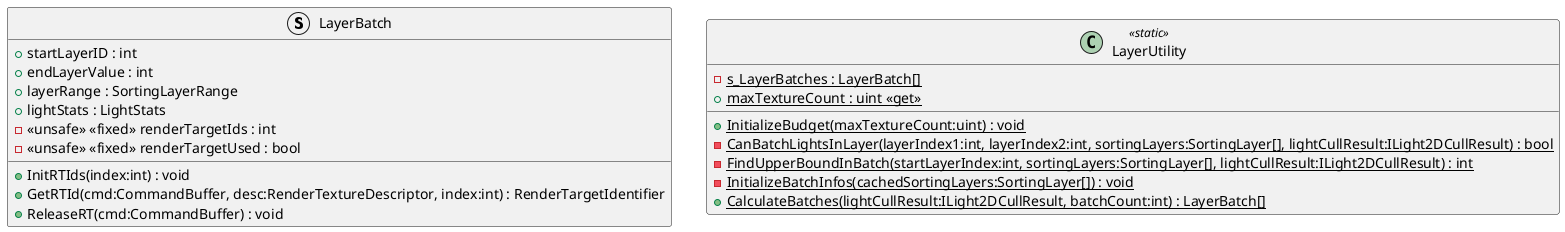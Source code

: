 @startuml
struct LayerBatch {
    + startLayerID : int
    + endLayerValue : int
    + layerRange : SortingLayerRange
    + lightStats : LightStats
    - <<unsafe>> <<fixed>> renderTargetIds : int
    - <<unsafe>> <<fixed>> renderTargetUsed : bool
    + InitRTIds(index:int) : void
    + GetRTId(cmd:CommandBuffer, desc:RenderTextureDescriptor, index:int) : RenderTargetIdentifier
    + ReleaseRT(cmd:CommandBuffer) : void
}
class LayerUtility <<static>> {
    - {static} s_LayerBatches : LayerBatch[]
    + {static} maxTextureCount : uint <<get>>
    + {static} InitializeBudget(maxTextureCount:uint) : void
    - {static} CanBatchLightsInLayer(layerIndex1:int, layerIndex2:int, sortingLayers:SortingLayer[], lightCullResult:ILight2DCullResult) : bool
    - {static} FindUpperBoundInBatch(startLayerIndex:int, sortingLayers:SortingLayer[], lightCullResult:ILight2DCullResult) : int
    - {static} InitializeBatchInfos(cachedSortingLayers:SortingLayer[]) : void
    + {static} CalculateBatches(lightCullResult:ILight2DCullResult, batchCount:int) : LayerBatch[]
}
@enduml
